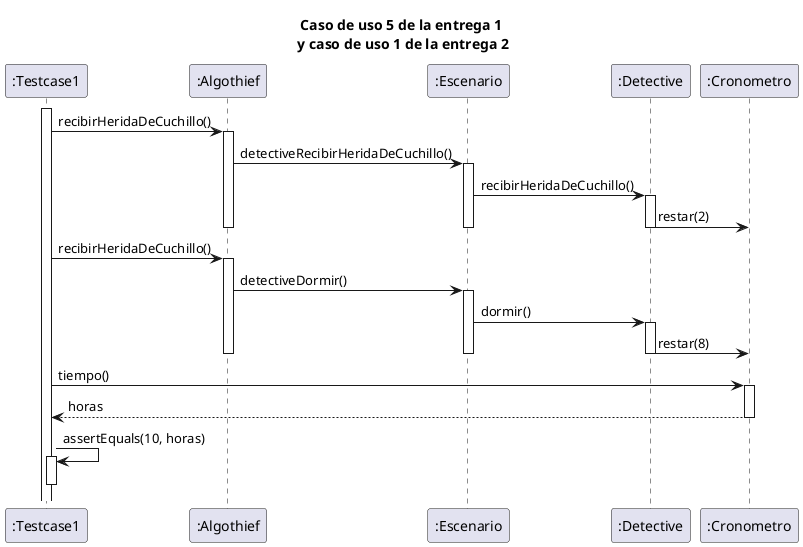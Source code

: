 @startuml

title "Caso de uso 5 de la entrega 1\n y caso de uso 1 de la entrega 2"

participant ":Testcase1" as testcase
participant ":Algothief" as algothief
participant ":Escenario" as escenario
participant ":Detective" as detective
participant ":Cronometro" as cronometro

activate testcase
testcase -> algothief: recibirHeridaDeCuchillo()
    activate algothief
    algothief -> escenario: detectiveRecibirHeridaDeCuchillo()
        activate escenario
        escenario -> detective: recibirHeridaDeCuchillo()
            activate detective
            detective -> cronometro: restar(2)
            deactivate detective
        deactivate escenario
    deactivate algothief

testcase -> algothief: recibirHeridaDeCuchillo()
    activate algothief
    algothief -> escenario: detectiveDormir()
        activate escenario
        escenario -> detective: dormir()
            activate detective
            detective -> cronometro: restar(8)
            deactivate detective
        deactivate escenario
    deactivate algothief

testcase -> cronometro: tiempo()
    activate cronometro
    return horas

testcase -> testcase: assertEquals(10, horas)
activate testcase
deactivate testcase

@enduml


